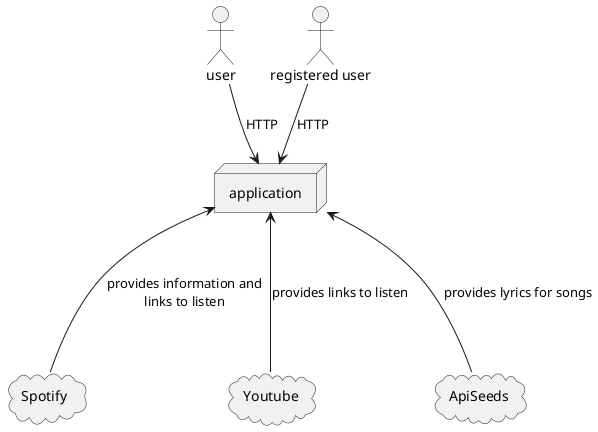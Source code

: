 @startuml context

top to bottom direction

actor user
actor :registered user: as reg

node application as app

user --> app: HTTP
reg --> app: HTTP

cloud Spotify as spotify
cloud Youtube as youtube
cloud ApiSeeds as apiseeds

spotify --up-> app: provides information and\nlinks to listen
youtube --up-> app: provides links to listen
apiseeds --up-> app: provides lyrics for songs

@enduml
